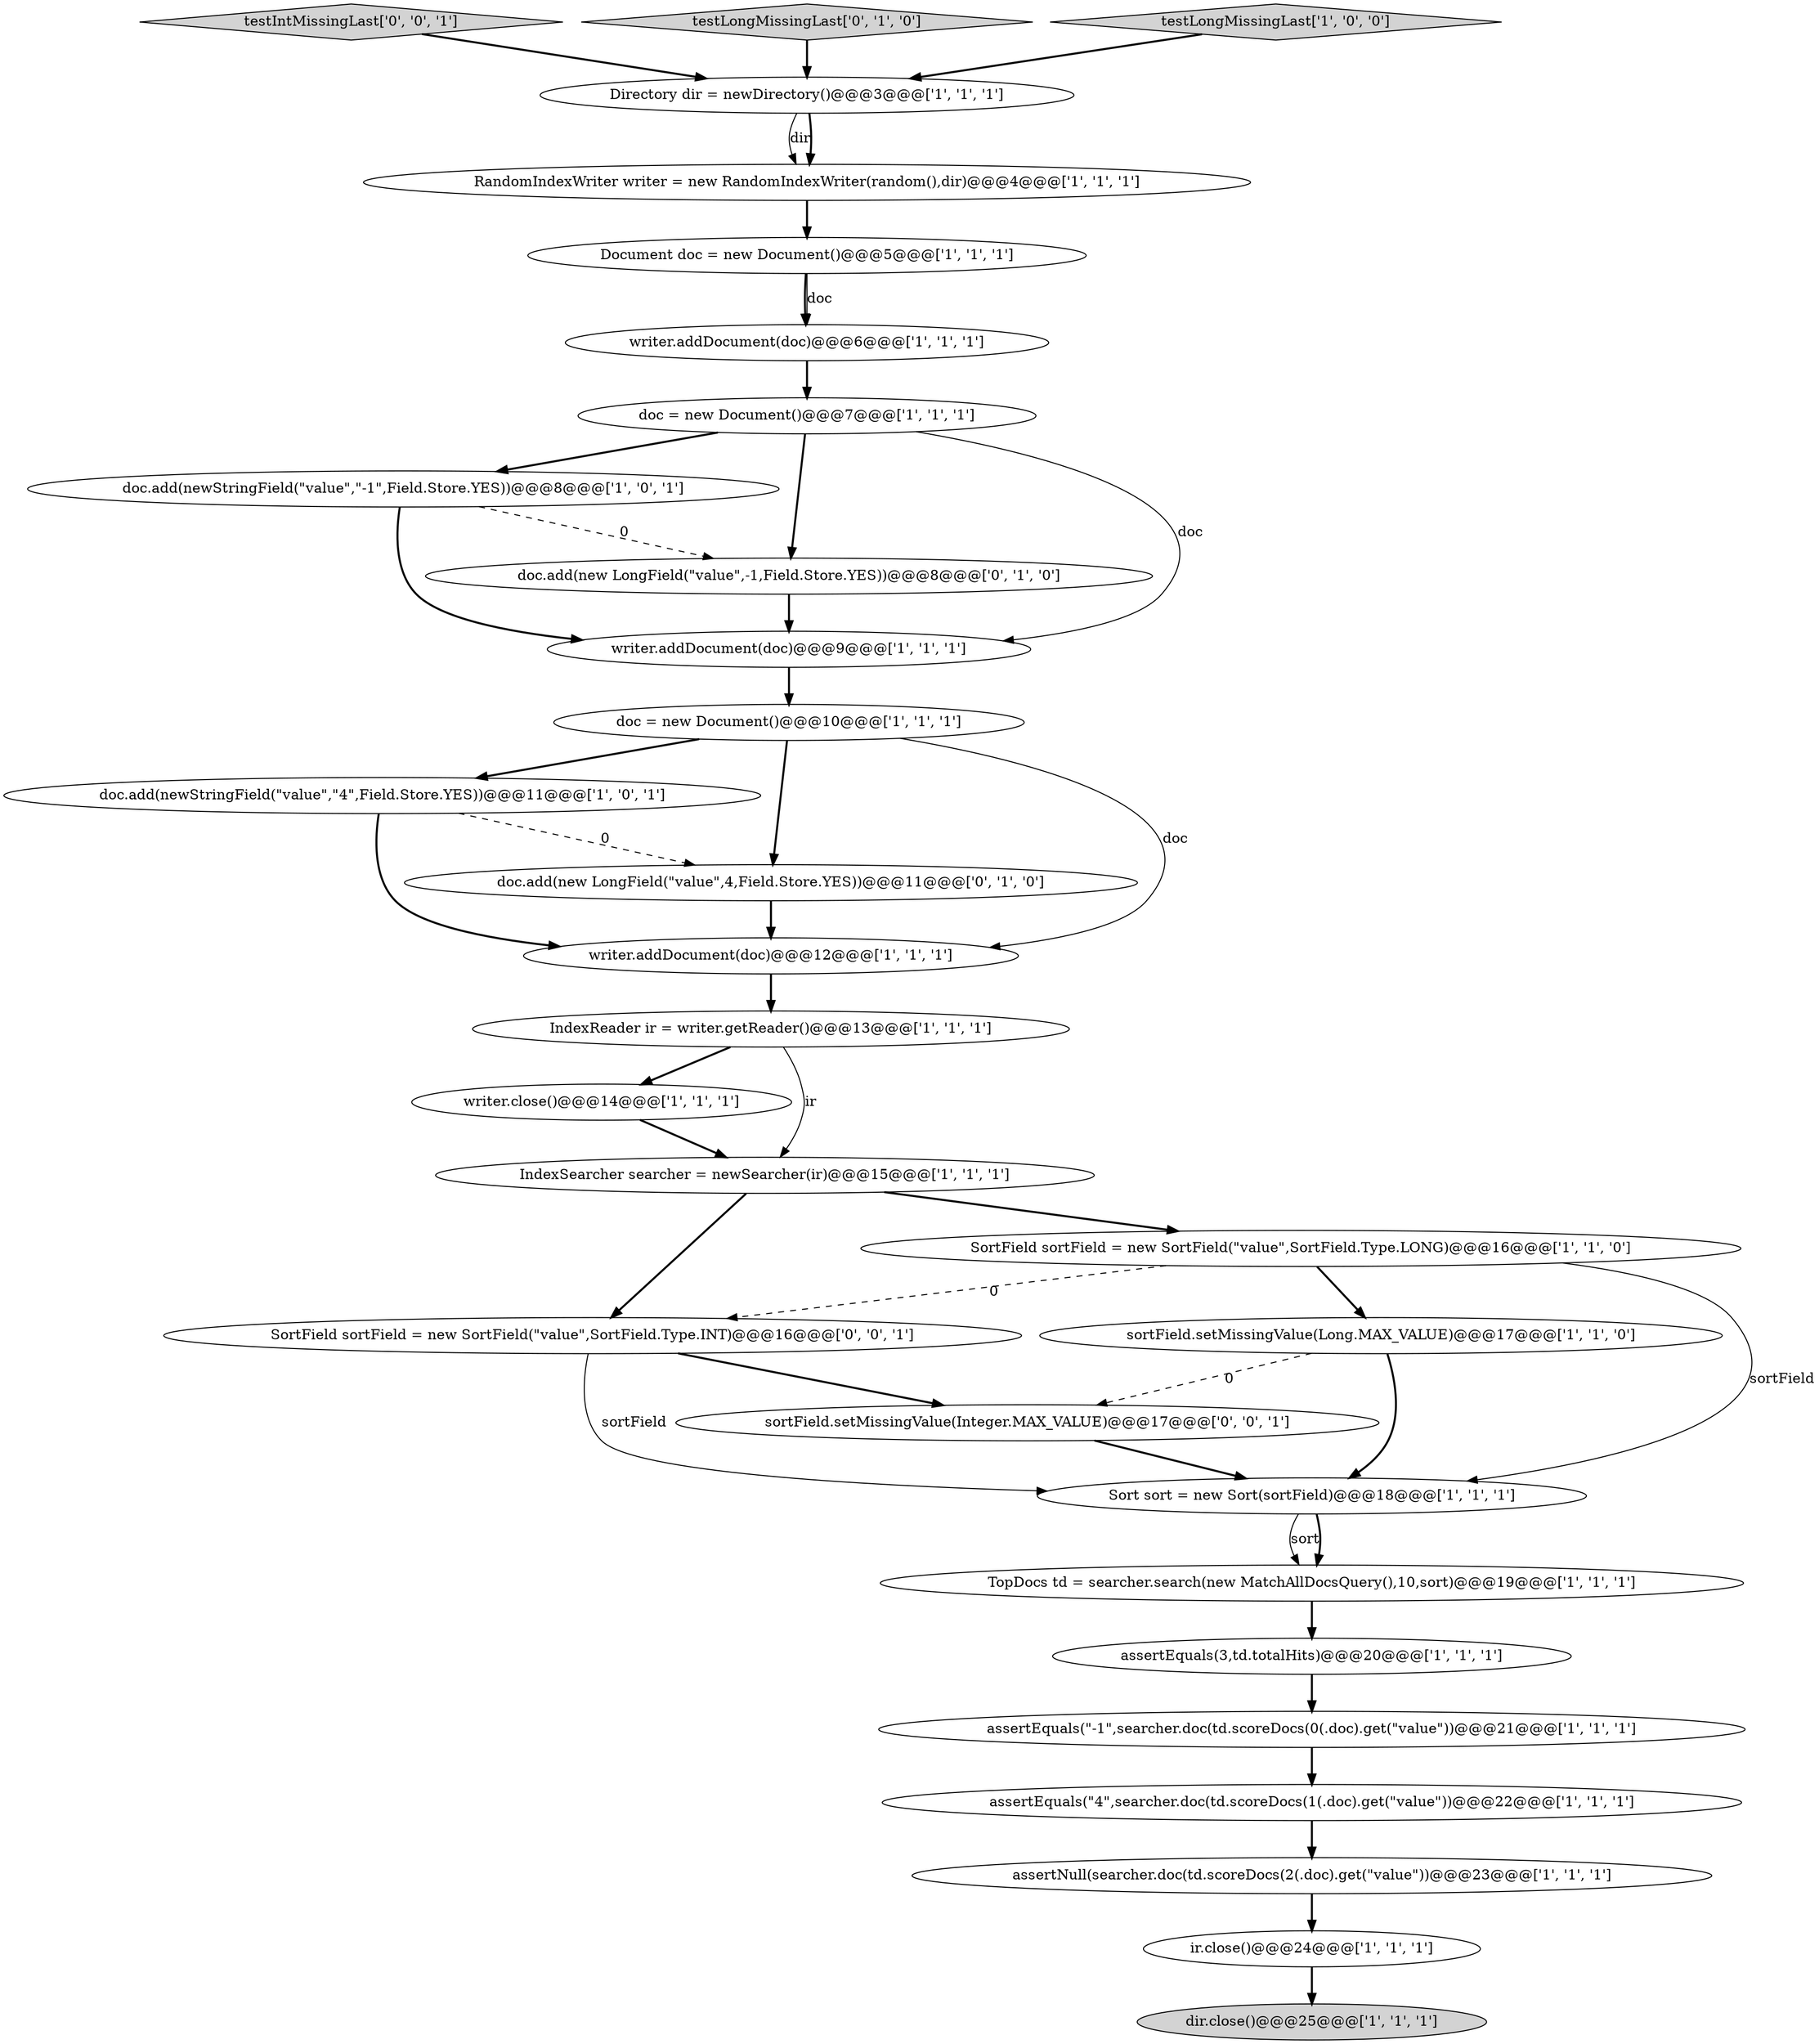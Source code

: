 digraph {
14 [style = filled, label = "dir.close()@@@25@@@['1', '1', '1']", fillcolor = lightgray, shape = ellipse image = "AAA0AAABBB1BBB"];
10 [style = filled, label = "writer.close()@@@14@@@['1', '1', '1']", fillcolor = white, shape = ellipse image = "AAA0AAABBB1BBB"];
9 [style = filled, label = "assertEquals(\"-1\",searcher.doc(td.scoreDocs(0(.doc).get(\"value\"))@@@21@@@['1', '1', '1']", fillcolor = white, shape = ellipse image = "AAA0AAABBB1BBB"];
23 [style = filled, label = "TopDocs td = searcher.search(new MatchAllDocsQuery(),10,sort)@@@19@@@['1', '1', '1']", fillcolor = white, shape = ellipse image = "AAA0AAABBB1BBB"];
5 [style = filled, label = "Directory dir = newDirectory()@@@3@@@['1', '1', '1']", fillcolor = white, shape = ellipse image = "AAA0AAABBB1BBB"];
11 [style = filled, label = "assertNull(searcher.doc(td.scoreDocs(2(.doc).get(\"value\"))@@@23@@@['1', '1', '1']", fillcolor = white, shape = ellipse image = "AAA0AAABBB1BBB"];
13 [style = filled, label = "SortField sortField = new SortField(\"value\",SortField.Type.LONG)@@@16@@@['1', '1', '0']", fillcolor = white, shape = ellipse image = "AAA0AAABBB1BBB"];
18 [style = filled, label = "doc.add(newStringField(\"value\",\"-1\",Field.Store.YES))@@@8@@@['1', '0', '1']", fillcolor = white, shape = ellipse image = "AAA0AAABBB1BBB"];
8 [style = filled, label = "IndexSearcher searcher = newSearcher(ir)@@@15@@@['1', '1', '1']", fillcolor = white, shape = ellipse image = "AAA0AAABBB1BBB"];
3 [style = filled, label = "assertEquals(\"4\",searcher.doc(td.scoreDocs(1(.doc).get(\"value\"))@@@22@@@['1', '1', '1']", fillcolor = white, shape = ellipse image = "AAA0AAABBB1BBB"];
0 [style = filled, label = "doc.add(newStringField(\"value\",\"4\",Field.Store.YES))@@@11@@@['1', '0', '1']", fillcolor = white, shape = ellipse image = "AAA0AAABBB1BBB"];
7 [style = filled, label = "assertEquals(3,td.totalHits)@@@20@@@['1', '1', '1']", fillcolor = white, shape = ellipse image = "AAA0AAABBB1BBB"];
15 [style = filled, label = "ir.close()@@@24@@@['1', '1', '1']", fillcolor = white, shape = ellipse image = "AAA0AAABBB1BBB"];
2 [style = filled, label = "Sort sort = new Sort(sortField)@@@18@@@['1', '1', '1']", fillcolor = white, shape = ellipse image = "AAA0AAABBB1BBB"];
4 [style = filled, label = "doc = new Document()@@@7@@@['1', '1', '1']", fillcolor = white, shape = ellipse image = "AAA0AAABBB1BBB"];
12 [style = filled, label = "sortField.setMissingValue(Long.MAX_VALUE)@@@17@@@['1', '1', '0']", fillcolor = white, shape = ellipse image = "AAA0AAABBB1BBB"];
22 [style = filled, label = "IndexReader ir = writer.getReader()@@@13@@@['1', '1', '1']", fillcolor = white, shape = ellipse image = "AAA0AAABBB1BBB"];
28 [style = filled, label = "testIntMissingLast['0', '0', '1']", fillcolor = lightgray, shape = diamond image = "AAA0AAABBB3BBB"];
21 [style = filled, label = "writer.addDocument(doc)@@@12@@@['1', '1', '1']", fillcolor = white, shape = ellipse image = "AAA0AAABBB1BBB"];
6 [style = filled, label = "writer.addDocument(doc)@@@9@@@['1', '1', '1']", fillcolor = white, shape = ellipse image = "AAA0AAABBB1BBB"];
16 [style = filled, label = "RandomIndexWriter writer = new RandomIndexWriter(random(),dir)@@@4@@@['1', '1', '1']", fillcolor = white, shape = ellipse image = "AAA0AAABBB1BBB"];
24 [style = filled, label = "testLongMissingLast['0', '1', '0']", fillcolor = lightgray, shape = diamond image = "AAA0AAABBB2BBB"];
27 [style = filled, label = "sortField.setMissingValue(Integer.MAX_VALUE)@@@17@@@['0', '0', '1']", fillcolor = white, shape = ellipse image = "AAA0AAABBB3BBB"];
26 [style = filled, label = "doc.add(new LongField(\"value\",-1,Field.Store.YES))@@@8@@@['0', '1', '0']", fillcolor = white, shape = ellipse image = "AAA1AAABBB2BBB"];
20 [style = filled, label = "doc = new Document()@@@10@@@['1', '1', '1']", fillcolor = white, shape = ellipse image = "AAA0AAABBB1BBB"];
25 [style = filled, label = "doc.add(new LongField(\"value\",4,Field.Store.YES))@@@11@@@['0', '1', '0']", fillcolor = white, shape = ellipse image = "AAA1AAABBB2BBB"];
1 [style = filled, label = "testLongMissingLast['1', '0', '0']", fillcolor = lightgray, shape = diamond image = "AAA0AAABBB1BBB"];
17 [style = filled, label = "writer.addDocument(doc)@@@6@@@['1', '1', '1']", fillcolor = white, shape = ellipse image = "AAA0AAABBB1BBB"];
19 [style = filled, label = "Document doc = new Document()@@@5@@@['1', '1', '1']", fillcolor = white, shape = ellipse image = "AAA0AAABBB1BBB"];
29 [style = filled, label = "SortField sortField = new SortField(\"value\",SortField.Type.INT)@@@16@@@['0', '0', '1']", fillcolor = white, shape = ellipse image = "AAA0AAABBB3BBB"];
26->6 [style = bold, label=""];
29->27 [style = bold, label=""];
3->11 [style = bold, label=""];
2->23 [style = solid, label="sort"];
21->22 [style = bold, label=""];
4->26 [style = bold, label=""];
27->2 [style = bold, label=""];
7->9 [style = bold, label=""];
12->2 [style = bold, label=""];
16->19 [style = bold, label=""];
29->2 [style = solid, label="sortField"];
9->3 [style = bold, label=""];
20->21 [style = solid, label="doc"];
10->8 [style = bold, label=""];
11->15 [style = bold, label=""];
13->2 [style = solid, label="sortField"];
12->27 [style = dashed, label="0"];
6->20 [style = bold, label=""];
20->25 [style = bold, label=""];
17->4 [style = bold, label=""];
25->21 [style = bold, label=""];
0->25 [style = dashed, label="0"];
5->16 [style = solid, label="dir"];
13->12 [style = bold, label=""];
8->29 [style = bold, label=""];
15->14 [style = bold, label=""];
19->17 [style = bold, label=""];
13->29 [style = dashed, label="0"];
0->21 [style = bold, label=""];
8->13 [style = bold, label=""];
4->6 [style = solid, label="doc"];
23->7 [style = bold, label=""];
28->5 [style = bold, label=""];
2->23 [style = bold, label=""];
18->26 [style = dashed, label="0"];
22->8 [style = solid, label="ir"];
20->0 [style = bold, label=""];
24->5 [style = bold, label=""];
22->10 [style = bold, label=""];
5->16 [style = bold, label=""];
18->6 [style = bold, label=""];
19->17 [style = solid, label="doc"];
4->18 [style = bold, label=""];
1->5 [style = bold, label=""];
}
